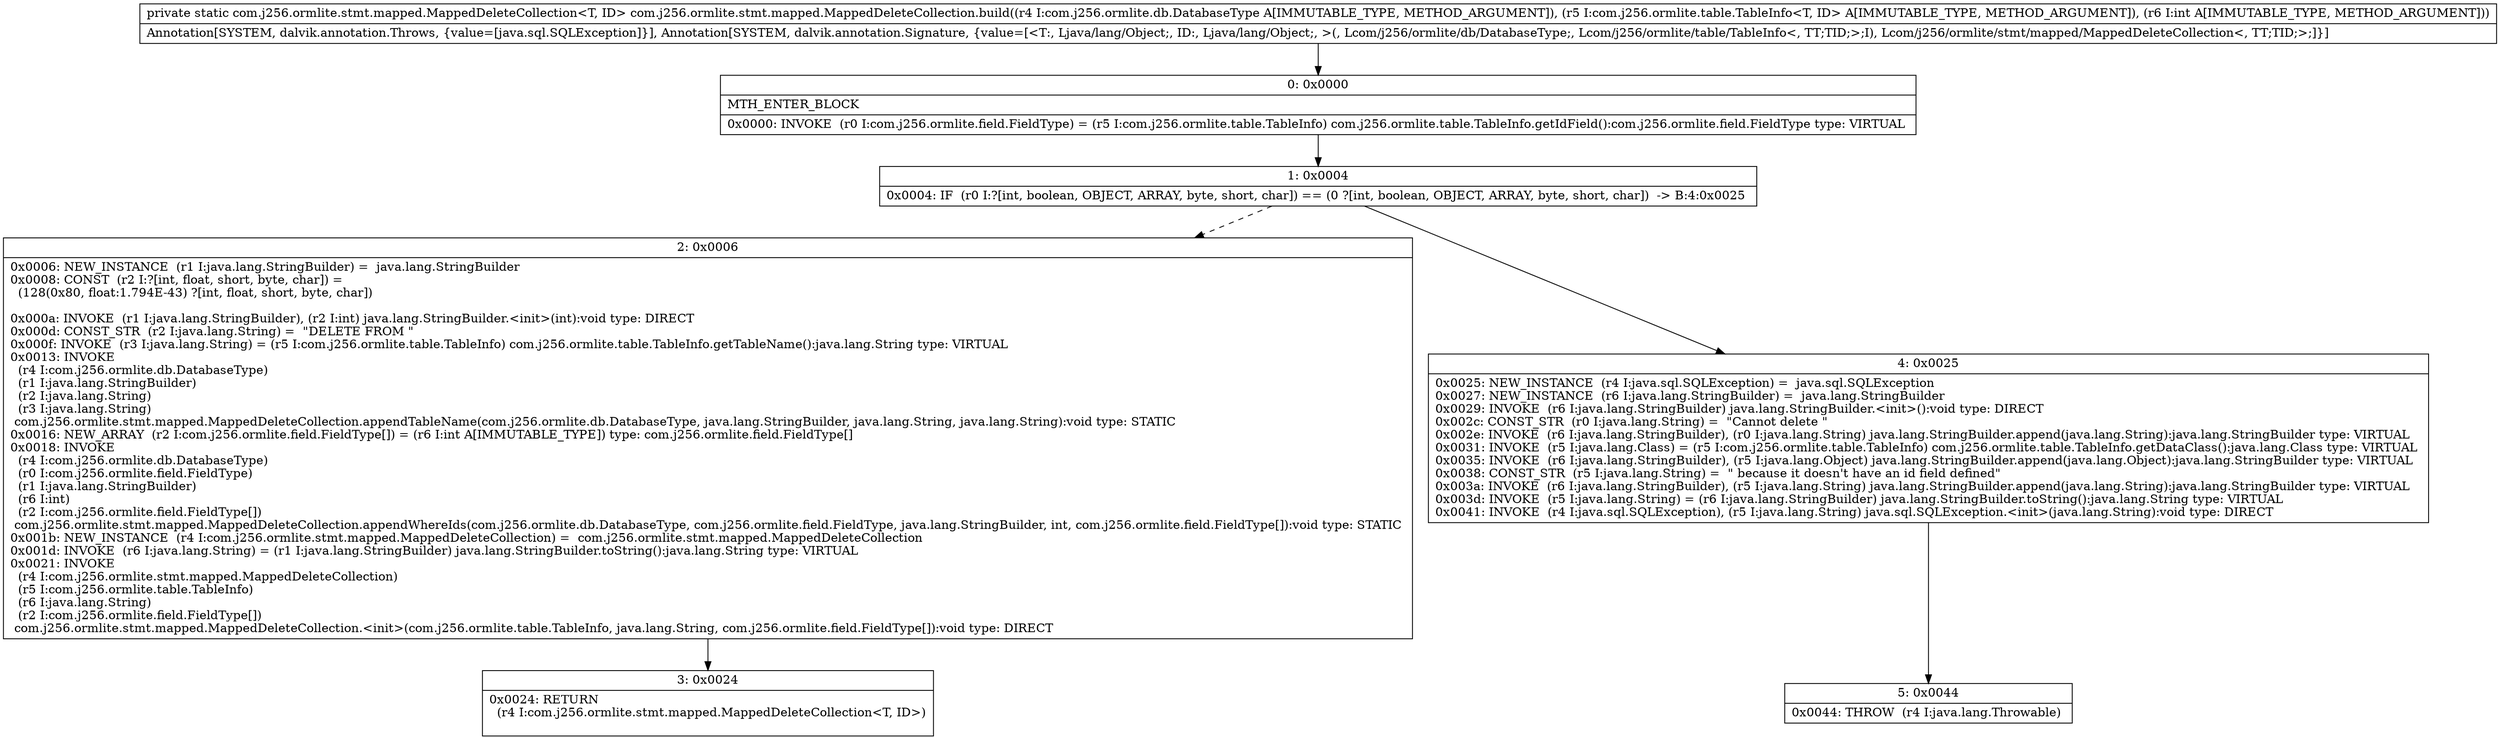 digraph "CFG forcom.j256.ormlite.stmt.mapped.MappedDeleteCollection.build(Lcom\/j256\/ormlite\/db\/DatabaseType;Lcom\/j256\/ormlite\/table\/TableInfo;I)Lcom\/j256\/ormlite\/stmt\/mapped\/MappedDeleteCollection;" {
Node_0 [shape=record,label="{0\:\ 0x0000|MTH_ENTER_BLOCK\l|0x0000: INVOKE  (r0 I:com.j256.ormlite.field.FieldType) = (r5 I:com.j256.ormlite.table.TableInfo) com.j256.ormlite.table.TableInfo.getIdField():com.j256.ormlite.field.FieldType type: VIRTUAL \l}"];
Node_1 [shape=record,label="{1\:\ 0x0004|0x0004: IF  (r0 I:?[int, boolean, OBJECT, ARRAY, byte, short, char]) == (0 ?[int, boolean, OBJECT, ARRAY, byte, short, char])  \-\> B:4:0x0025 \l}"];
Node_2 [shape=record,label="{2\:\ 0x0006|0x0006: NEW_INSTANCE  (r1 I:java.lang.StringBuilder) =  java.lang.StringBuilder \l0x0008: CONST  (r2 I:?[int, float, short, byte, char]) = \l  (128(0x80, float:1.794E\-43) ?[int, float, short, byte, char])\l \l0x000a: INVOKE  (r1 I:java.lang.StringBuilder), (r2 I:int) java.lang.StringBuilder.\<init\>(int):void type: DIRECT \l0x000d: CONST_STR  (r2 I:java.lang.String) =  \"DELETE FROM \" \l0x000f: INVOKE  (r3 I:java.lang.String) = (r5 I:com.j256.ormlite.table.TableInfo) com.j256.ormlite.table.TableInfo.getTableName():java.lang.String type: VIRTUAL \l0x0013: INVOKE  \l  (r4 I:com.j256.ormlite.db.DatabaseType)\l  (r1 I:java.lang.StringBuilder)\l  (r2 I:java.lang.String)\l  (r3 I:java.lang.String)\l com.j256.ormlite.stmt.mapped.MappedDeleteCollection.appendTableName(com.j256.ormlite.db.DatabaseType, java.lang.StringBuilder, java.lang.String, java.lang.String):void type: STATIC \l0x0016: NEW_ARRAY  (r2 I:com.j256.ormlite.field.FieldType[]) = (r6 I:int A[IMMUTABLE_TYPE]) type: com.j256.ormlite.field.FieldType[] \l0x0018: INVOKE  \l  (r4 I:com.j256.ormlite.db.DatabaseType)\l  (r0 I:com.j256.ormlite.field.FieldType)\l  (r1 I:java.lang.StringBuilder)\l  (r6 I:int)\l  (r2 I:com.j256.ormlite.field.FieldType[])\l com.j256.ormlite.stmt.mapped.MappedDeleteCollection.appendWhereIds(com.j256.ormlite.db.DatabaseType, com.j256.ormlite.field.FieldType, java.lang.StringBuilder, int, com.j256.ormlite.field.FieldType[]):void type: STATIC \l0x001b: NEW_INSTANCE  (r4 I:com.j256.ormlite.stmt.mapped.MappedDeleteCollection) =  com.j256.ormlite.stmt.mapped.MappedDeleteCollection \l0x001d: INVOKE  (r6 I:java.lang.String) = (r1 I:java.lang.StringBuilder) java.lang.StringBuilder.toString():java.lang.String type: VIRTUAL \l0x0021: INVOKE  \l  (r4 I:com.j256.ormlite.stmt.mapped.MappedDeleteCollection)\l  (r5 I:com.j256.ormlite.table.TableInfo)\l  (r6 I:java.lang.String)\l  (r2 I:com.j256.ormlite.field.FieldType[])\l com.j256.ormlite.stmt.mapped.MappedDeleteCollection.\<init\>(com.j256.ormlite.table.TableInfo, java.lang.String, com.j256.ormlite.field.FieldType[]):void type: DIRECT \l}"];
Node_3 [shape=record,label="{3\:\ 0x0024|0x0024: RETURN  \l  (r4 I:com.j256.ormlite.stmt.mapped.MappedDeleteCollection\<T, ID\>)\l \l}"];
Node_4 [shape=record,label="{4\:\ 0x0025|0x0025: NEW_INSTANCE  (r4 I:java.sql.SQLException) =  java.sql.SQLException \l0x0027: NEW_INSTANCE  (r6 I:java.lang.StringBuilder) =  java.lang.StringBuilder \l0x0029: INVOKE  (r6 I:java.lang.StringBuilder) java.lang.StringBuilder.\<init\>():void type: DIRECT \l0x002c: CONST_STR  (r0 I:java.lang.String) =  \"Cannot delete \" \l0x002e: INVOKE  (r6 I:java.lang.StringBuilder), (r0 I:java.lang.String) java.lang.StringBuilder.append(java.lang.String):java.lang.StringBuilder type: VIRTUAL \l0x0031: INVOKE  (r5 I:java.lang.Class) = (r5 I:com.j256.ormlite.table.TableInfo) com.j256.ormlite.table.TableInfo.getDataClass():java.lang.Class type: VIRTUAL \l0x0035: INVOKE  (r6 I:java.lang.StringBuilder), (r5 I:java.lang.Object) java.lang.StringBuilder.append(java.lang.Object):java.lang.StringBuilder type: VIRTUAL \l0x0038: CONST_STR  (r5 I:java.lang.String) =  \" because it doesn't have an id field defined\" \l0x003a: INVOKE  (r6 I:java.lang.StringBuilder), (r5 I:java.lang.String) java.lang.StringBuilder.append(java.lang.String):java.lang.StringBuilder type: VIRTUAL \l0x003d: INVOKE  (r5 I:java.lang.String) = (r6 I:java.lang.StringBuilder) java.lang.StringBuilder.toString():java.lang.String type: VIRTUAL \l0x0041: INVOKE  (r4 I:java.sql.SQLException), (r5 I:java.lang.String) java.sql.SQLException.\<init\>(java.lang.String):void type: DIRECT \l}"];
Node_5 [shape=record,label="{5\:\ 0x0044|0x0044: THROW  (r4 I:java.lang.Throwable) \l}"];
MethodNode[shape=record,label="{private static com.j256.ormlite.stmt.mapped.MappedDeleteCollection\<T, ID\> com.j256.ormlite.stmt.mapped.MappedDeleteCollection.build((r4 I:com.j256.ormlite.db.DatabaseType A[IMMUTABLE_TYPE, METHOD_ARGUMENT]), (r5 I:com.j256.ormlite.table.TableInfo\<T, ID\> A[IMMUTABLE_TYPE, METHOD_ARGUMENT]), (r6 I:int A[IMMUTABLE_TYPE, METHOD_ARGUMENT]))  | Annotation[SYSTEM, dalvik.annotation.Throws, \{value=[java.sql.SQLException]\}], Annotation[SYSTEM, dalvik.annotation.Signature, \{value=[\<T:, Ljava\/lang\/Object;, ID:, Ljava\/lang\/Object;, \>(, Lcom\/j256\/ormlite\/db\/DatabaseType;, Lcom\/j256\/ormlite\/table\/TableInfo\<, TT;TID;\>;I), Lcom\/j256\/ormlite\/stmt\/mapped\/MappedDeleteCollection\<, TT;TID;\>;]\}]\l}"];
MethodNode -> Node_0;
Node_0 -> Node_1;
Node_1 -> Node_2[style=dashed];
Node_1 -> Node_4;
Node_2 -> Node_3;
Node_4 -> Node_5;
}

